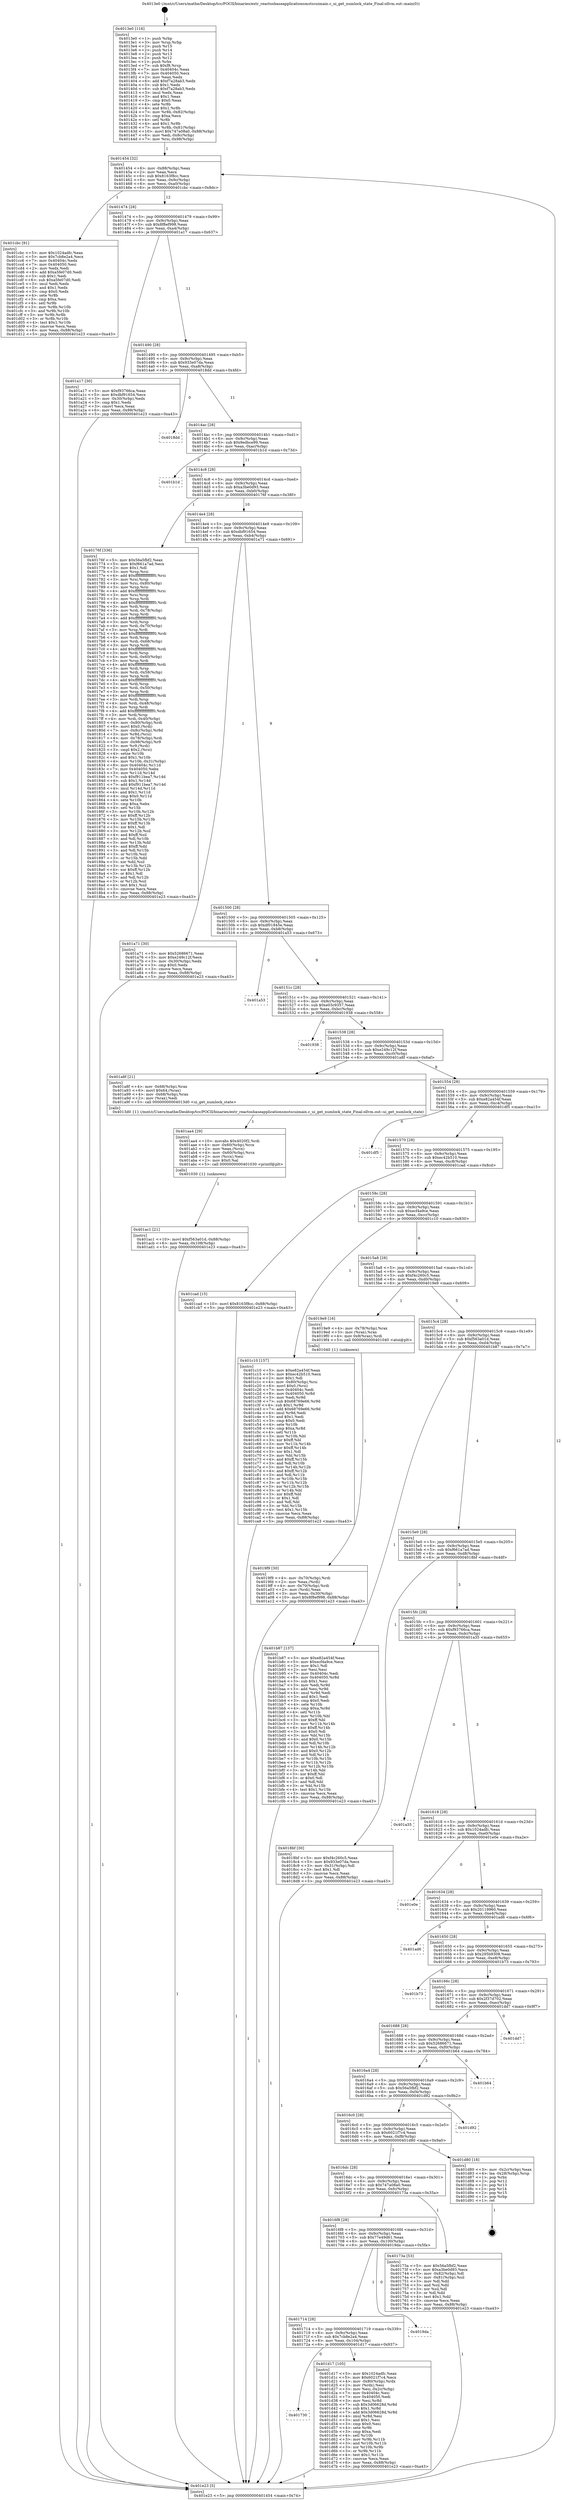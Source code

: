 digraph "0x4013e0" {
  label = "0x4013e0 (/mnt/c/Users/mathe/Desktop/tcc/POCII/binaries/extr_reactosbaseapplicationsmstscuimain.c_ui_get_numlock_state_Final-ollvm.out::main(0))"
  labelloc = "t"
  node[shape=record]

  Entry [label="",width=0.3,height=0.3,shape=circle,fillcolor=black,style=filled]
  "0x401454" [label="{
     0x401454 [32]\l
     | [instrs]\l
     &nbsp;&nbsp;0x401454 \<+6\>: mov -0x88(%rbp),%eax\l
     &nbsp;&nbsp;0x40145a \<+2\>: mov %eax,%ecx\l
     &nbsp;&nbsp;0x40145c \<+6\>: sub $0x8163f8cc,%ecx\l
     &nbsp;&nbsp;0x401462 \<+6\>: mov %eax,-0x9c(%rbp)\l
     &nbsp;&nbsp;0x401468 \<+6\>: mov %ecx,-0xa0(%rbp)\l
     &nbsp;&nbsp;0x40146e \<+6\>: je 0000000000401cbc \<main+0x8dc\>\l
  }"]
  "0x401cbc" [label="{
     0x401cbc [91]\l
     | [instrs]\l
     &nbsp;&nbsp;0x401cbc \<+5\>: mov $0x1024adfc,%eax\l
     &nbsp;&nbsp;0x401cc1 \<+5\>: mov $0x7cb8e2a4,%ecx\l
     &nbsp;&nbsp;0x401cc6 \<+7\>: mov 0x40404c,%edx\l
     &nbsp;&nbsp;0x401ccd \<+7\>: mov 0x404050,%esi\l
     &nbsp;&nbsp;0x401cd4 \<+2\>: mov %edx,%edi\l
     &nbsp;&nbsp;0x401cd6 \<+6\>: add $0xa5fe07d0,%edi\l
     &nbsp;&nbsp;0x401cdc \<+3\>: sub $0x1,%edi\l
     &nbsp;&nbsp;0x401cdf \<+6\>: sub $0xa5fe07d0,%edi\l
     &nbsp;&nbsp;0x401ce5 \<+3\>: imul %edi,%edx\l
     &nbsp;&nbsp;0x401ce8 \<+3\>: and $0x1,%edx\l
     &nbsp;&nbsp;0x401ceb \<+3\>: cmp $0x0,%edx\l
     &nbsp;&nbsp;0x401cee \<+4\>: sete %r8b\l
     &nbsp;&nbsp;0x401cf2 \<+3\>: cmp $0xa,%esi\l
     &nbsp;&nbsp;0x401cf5 \<+4\>: setl %r9b\l
     &nbsp;&nbsp;0x401cf9 \<+3\>: mov %r8b,%r10b\l
     &nbsp;&nbsp;0x401cfc \<+3\>: and %r9b,%r10b\l
     &nbsp;&nbsp;0x401cff \<+3\>: xor %r9b,%r8b\l
     &nbsp;&nbsp;0x401d02 \<+3\>: or %r8b,%r10b\l
     &nbsp;&nbsp;0x401d05 \<+4\>: test $0x1,%r10b\l
     &nbsp;&nbsp;0x401d09 \<+3\>: cmovne %ecx,%eax\l
     &nbsp;&nbsp;0x401d0c \<+6\>: mov %eax,-0x88(%rbp)\l
     &nbsp;&nbsp;0x401d12 \<+5\>: jmp 0000000000401e23 \<main+0xa43\>\l
  }"]
  "0x401474" [label="{
     0x401474 [28]\l
     | [instrs]\l
     &nbsp;&nbsp;0x401474 \<+5\>: jmp 0000000000401479 \<main+0x99\>\l
     &nbsp;&nbsp;0x401479 \<+6\>: mov -0x9c(%rbp),%eax\l
     &nbsp;&nbsp;0x40147f \<+5\>: sub $0x8f8ef998,%eax\l
     &nbsp;&nbsp;0x401484 \<+6\>: mov %eax,-0xa4(%rbp)\l
     &nbsp;&nbsp;0x40148a \<+6\>: je 0000000000401a17 \<main+0x637\>\l
  }"]
  Exit [label="",width=0.3,height=0.3,shape=circle,fillcolor=black,style=filled,peripheries=2]
  "0x401a17" [label="{
     0x401a17 [30]\l
     | [instrs]\l
     &nbsp;&nbsp;0x401a17 \<+5\>: mov $0xf93766ca,%eax\l
     &nbsp;&nbsp;0x401a1c \<+5\>: mov $0xdbf91654,%ecx\l
     &nbsp;&nbsp;0x401a21 \<+3\>: mov -0x30(%rbp),%edx\l
     &nbsp;&nbsp;0x401a24 \<+3\>: cmp $0x1,%edx\l
     &nbsp;&nbsp;0x401a27 \<+3\>: cmovl %ecx,%eax\l
     &nbsp;&nbsp;0x401a2a \<+6\>: mov %eax,-0x88(%rbp)\l
     &nbsp;&nbsp;0x401a30 \<+5\>: jmp 0000000000401e23 \<main+0xa43\>\l
  }"]
  "0x401490" [label="{
     0x401490 [28]\l
     | [instrs]\l
     &nbsp;&nbsp;0x401490 \<+5\>: jmp 0000000000401495 \<main+0xb5\>\l
     &nbsp;&nbsp;0x401495 \<+6\>: mov -0x9c(%rbp),%eax\l
     &nbsp;&nbsp;0x40149b \<+5\>: sub $0x933e07da,%eax\l
     &nbsp;&nbsp;0x4014a0 \<+6\>: mov %eax,-0xa8(%rbp)\l
     &nbsp;&nbsp;0x4014a6 \<+6\>: je 00000000004018dd \<main+0x4fd\>\l
  }"]
  "0x401730" [label="{
     0x401730\l
  }", style=dashed]
  "0x4018dd" [label="{
     0x4018dd\l
  }", style=dashed]
  "0x4014ac" [label="{
     0x4014ac [28]\l
     | [instrs]\l
     &nbsp;&nbsp;0x4014ac \<+5\>: jmp 00000000004014b1 \<main+0xd1\>\l
     &nbsp;&nbsp;0x4014b1 \<+6\>: mov -0x9c(%rbp),%eax\l
     &nbsp;&nbsp;0x4014b7 \<+5\>: sub $0x9edbce99,%eax\l
     &nbsp;&nbsp;0x4014bc \<+6\>: mov %eax,-0xac(%rbp)\l
     &nbsp;&nbsp;0x4014c2 \<+6\>: je 0000000000401b1d \<main+0x73d\>\l
  }"]
  "0x401d17" [label="{
     0x401d17 [105]\l
     | [instrs]\l
     &nbsp;&nbsp;0x401d17 \<+5\>: mov $0x1024adfc,%eax\l
     &nbsp;&nbsp;0x401d1c \<+5\>: mov $0x6021f7c4,%ecx\l
     &nbsp;&nbsp;0x401d21 \<+4\>: mov -0x80(%rbp),%rdx\l
     &nbsp;&nbsp;0x401d25 \<+2\>: mov (%rdx),%esi\l
     &nbsp;&nbsp;0x401d27 \<+3\>: mov %esi,-0x2c(%rbp)\l
     &nbsp;&nbsp;0x401d2a \<+7\>: mov 0x40404c,%esi\l
     &nbsp;&nbsp;0x401d31 \<+7\>: mov 0x404050,%edi\l
     &nbsp;&nbsp;0x401d38 \<+3\>: mov %esi,%r8d\l
     &nbsp;&nbsp;0x401d3b \<+7\>: sub $0x3d06628d,%r8d\l
     &nbsp;&nbsp;0x401d42 \<+4\>: sub $0x1,%r8d\l
     &nbsp;&nbsp;0x401d46 \<+7\>: add $0x3d06628d,%r8d\l
     &nbsp;&nbsp;0x401d4d \<+4\>: imul %r8d,%esi\l
     &nbsp;&nbsp;0x401d51 \<+3\>: and $0x1,%esi\l
     &nbsp;&nbsp;0x401d54 \<+3\>: cmp $0x0,%esi\l
     &nbsp;&nbsp;0x401d57 \<+4\>: sete %r9b\l
     &nbsp;&nbsp;0x401d5b \<+3\>: cmp $0xa,%edi\l
     &nbsp;&nbsp;0x401d5e \<+4\>: setl %r10b\l
     &nbsp;&nbsp;0x401d62 \<+3\>: mov %r9b,%r11b\l
     &nbsp;&nbsp;0x401d65 \<+3\>: and %r10b,%r11b\l
     &nbsp;&nbsp;0x401d68 \<+3\>: xor %r10b,%r9b\l
     &nbsp;&nbsp;0x401d6b \<+3\>: or %r9b,%r11b\l
     &nbsp;&nbsp;0x401d6e \<+4\>: test $0x1,%r11b\l
     &nbsp;&nbsp;0x401d72 \<+3\>: cmovne %ecx,%eax\l
     &nbsp;&nbsp;0x401d75 \<+6\>: mov %eax,-0x88(%rbp)\l
     &nbsp;&nbsp;0x401d7b \<+5\>: jmp 0000000000401e23 \<main+0xa43\>\l
  }"]
  "0x401b1d" [label="{
     0x401b1d\l
  }", style=dashed]
  "0x4014c8" [label="{
     0x4014c8 [28]\l
     | [instrs]\l
     &nbsp;&nbsp;0x4014c8 \<+5\>: jmp 00000000004014cd \<main+0xed\>\l
     &nbsp;&nbsp;0x4014cd \<+6\>: mov -0x9c(%rbp),%eax\l
     &nbsp;&nbsp;0x4014d3 \<+5\>: sub $0xa3be0d93,%eax\l
     &nbsp;&nbsp;0x4014d8 \<+6\>: mov %eax,-0xb0(%rbp)\l
     &nbsp;&nbsp;0x4014de \<+6\>: je 000000000040176f \<main+0x38f\>\l
  }"]
  "0x401714" [label="{
     0x401714 [28]\l
     | [instrs]\l
     &nbsp;&nbsp;0x401714 \<+5\>: jmp 0000000000401719 \<main+0x339\>\l
     &nbsp;&nbsp;0x401719 \<+6\>: mov -0x9c(%rbp),%eax\l
     &nbsp;&nbsp;0x40171f \<+5\>: sub $0x7cb8e2a4,%eax\l
     &nbsp;&nbsp;0x401724 \<+6\>: mov %eax,-0x104(%rbp)\l
     &nbsp;&nbsp;0x40172a \<+6\>: je 0000000000401d17 \<main+0x937\>\l
  }"]
  "0x40176f" [label="{
     0x40176f [336]\l
     | [instrs]\l
     &nbsp;&nbsp;0x40176f \<+5\>: mov $0x56a5fbf2,%eax\l
     &nbsp;&nbsp;0x401774 \<+5\>: mov $0xf661a7ad,%ecx\l
     &nbsp;&nbsp;0x401779 \<+2\>: mov $0x1,%dl\l
     &nbsp;&nbsp;0x40177b \<+3\>: mov %rsp,%rsi\l
     &nbsp;&nbsp;0x40177e \<+4\>: add $0xfffffffffffffff0,%rsi\l
     &nbsp;&nbsp;0x401782 \<+3\>: mov %rsi,%rsp\l
     &nbsp;&nbsp;0x401785 \<+4\>: mov %rsi,-0x80(%rbp)\l
     &nbsp;&nbsp;0x401789 \<+3\>: mov %rsp,%rsi\l
     &nbsp;&nbsp;0x40178c \<+4\>: add $0xfffffffffffffff0,%rsi\l
     &nbsp;&nbsp;0x401790 \<+3\>: mov %rsi,%rsp\l
     &nbsp;&nbsp;0x401793 \<+3\>: mov %rsp,%rdi\l
     &nbsp;&nbsp;0x401796 \<+4\>: add $0xfffffffffffffff0,%rdi\l
     &nbsp;&nbsp;0x40179a \<+3\>: mov %rdi,%rsp\l
     &nbsp;&nbsp;0x40179d \<+4\>: mov %rdi,-0x78(%rbp)\l
     &nbsp;&nbsp;0x4017a1 \<+3\>: mov %rsp,%rdi\l
     &nbsp;&nbsp;0x4017a4 \<+4\>: add $0xfffffffffffffff0,%rdi\l
     &nbsp;&nbsp;0x4017a8 \<+3\>: mov %rdi,%rsp\l
     &nbsp;&nbsp;0x4017ab \<+4\>: mov %rdi,-0x70(%rbp)\l
     &nbsp;&nbsp;0x4017af \<+3\>: mov %rsp,%rdi\l
     &nbsp;&nbsp;0x4017b2 \<+4\>: add $0xfffffffffffffff0,%rdi\l
     &nbsp;&nbsp;0x4017b6 \<+3\>: mov %rdi,%rsp\l
     &nbsp;&nbsp;0x4017b9 \<+4\>: mov %rdi,-0x68(%rbp)\l
     &nbsp;&nbsp;0x4017bd \<+3\>: mov %rsp,%rdi\l
     &nbsp;&nbsp;0x4017c0 \<+4\>: add $0xfffffffffffffff0,%rdi\l
     &nbsp;&nbsp;0x4017c4 \<+3\>: mov %rdi,%rsp\l
     &nbsp;&nbsp;0x4017c7 \<+4\>: mov %rdi,-0x60(%rbp)\l
     &nbsp;&nbsp;0x4017cb \<+3\>: mov %rsp,%rdi\l
     &nbsp;&nbsp;0x4017ce \<+4\>: add $0xfffffffffffffff0,%rdi\l
     &nbsp;&nbsp;0x4017d2 \<+3\>: mov %rdi,%rsp\l
     &nbsp;&nbsp;0x4017d5 \<+4\>: mov %rdi,-0x58(%rbp)\l
     &nbsp;&nbsp;0x4017d9 \<+3\>: mov %rsp,%rdi\l
     &nbsp;&nbsp;0x4017dc \<+4\>: add $0xfffffffffffffff0,%rdi\l
     &nbsp;&nbsp;0x4017e0 \<+3\>: mov %rdi,%rsp\l
     &nbsp;&nbsp;0x4017e3 \<+4\>: mov %rdi,-0x50(%rbp)\l
     &nbsp;&nbsp;0x4017e7 \<+3\>: mov %rsp,%rdi\l
     &nbsp;&nbsp;0x4017ea \<+4\>: add $0xfffffffffffffff0,%rdi\l
     &nbsp;&nbsp;0x4017ee \<+3\>: mov %rdi,%rsp\l
     &nbsp;&nbsp;0x4017f1 \<+4\>: mov %rdi,-0x48(%rbp)\l
     &nbsp;&nbsp;0x4017f5 \<+3\>: mov %rsp,%rdi\l
     &nbsp;&nbsp;0x4017f8 \<+4\>: add $0xfffffffffffffff0,%rdi\l
     &nbsp;&nbsp;0x4017fc \<+3\>: mov %rdi,%rsp\l
     &nbsp;&nbsp;0x4017ff \<+4\>: mov %rdi,-0x40(%rbp)\l
     &nbsp;&nbsp;0x401803 \<+4\>: mov -0x80(%rbp),%rdi\l
     &nbsp;&nbsp;0x401807 \<+6\>: movl $0x0,(%rdi)\l
     &nbsp;&nbsp;0x40180d \<+7\>: mov -0x8c(%rbp),%r8d\l
     &nbsp;&nbsp;0x401814 \<+3\>: mov %r8d,(%rsi)\l
     &nbsp;&nbsp;0x401817 \<+4\>: mov -0x78(%rbp),%rdi\l
     &nbsp;&nbsp;0x40181b \<+7\>: mov -0x98(%rbp),%r9\l
     &nbsp;&nbsp;0x401822 \<+3\>: mov %r9,(%rdi)\l
     &nbsp;&nbsp;0x401825 \<+3\>: cmpl $0x2,(%rsi)\l
     &nbsp;&nbsp;0x401828 \<+4\>: setne %r10b\l
     &nbsp;&nbsp;0x40182c \<+4\>: and $0x1,%r10b\l
     &nbsp;&nbsp;0x401830 \<+4\>: mov %r10b,-0x31(%rbp)\l
     &nbsp;&nbsp;0x401834 \<+8\>: mov 0x40404c,%r11d\l
     &nbsp;&nbsp;0x40183c \<+7\>: mov 0x404050,%ebx\l
     &nbsp;&nbsp;0x401843 \<+3\>: mov %r11d,%r14d\l
     &nbsp;&nbsp;0x401846 \<+7\>: sub $0xf911bea7,%r14d\l
     &nbsp;&nbsp;0x40184d \<+4\>: sub $0x1,%r14d\l
     &nbsp;&nbsp;0x401851 \<+7\>: add $0xf911bea7,%r14d\l
     &nbsp;&nbsp;0x401858 \<+4\>: imul %r14d,%r11d\l
     &nbsp;&nbsp;0x40185c \<+4\>: and $0x1,%r11d\l
     &nbsp;&nbsp;0x401860 \<+4\>: cmp $0x0,%r11d\l
     &nbsp;&nbsp;0x401864 \<+4\>: sete %r10b\l
     &nbsp;&nbsp;0x401868 \<+3\>: cmp $0xa,%ebx\l
     &nbsp;&nbsp;0x40186b \<+4\>: setl %r15b\l
     &nbsp;&nbsp;0x40186f \<+3\>: mov %r10b,%r12b\l
     &nbsp;&nbsp;0x401872 \<+4\>: xor $0xff,%r12b\l
     &nbsp;&nbsp;0x401876 \<+3\>: mov %r15b,%r13b\l
     &nbsp;&nbsp;0x401879 \<+4\>: xor $0xff,%r13b\l
     &nbsp;&nbsp;0x40187d \<+3\>: xor $0x1,%dl\l
     &nbsp;&nbsp;0x401880 \<+3\>: mov %r12b,%sil\l
     &nbsp;&nbsp;0x401883 \<+4\>: and $0xff,%sil\l
     &nbsp;&nbsp;0x401887 \<+3\>: and %dl,%r10b\l
     &nbsp;&nbsp;0x40188a \<+3\>: mov %r13b,%dil\l
     &nbsp;&nbsp;0x40188d \<+4\>: and $0xff,%dil\l
     &nbsp;&nbsp;0x401891 \<+3\>: and %dl,%r15b\l
     &nbsp;&nbsp;0x401894 \<+3\>: or %r10b,%sil\l
     &nbsp;&nbsp;0x401897 \<+3\>: or %r15b,%dil\l
     &nbsp;&nbsp;0x40189a \<+3\>: xor %dil,%sil\l
     &nbsp;&nbsp;0x40189d \<+3\>: or %r13b,%r12b\l
     &nbsp;&nbsp;0x4018a0 \<+4\>: xor $0xff,%r12b\l
     &nbsp;&nbsp;0x4018a4 \<+3\>: or $0x1,%dl\l
     &nbsp;&nbsp;0x4018a7 \<+3\>: and %dl,%r12b\l
     &nbsp;&nbsp;0x4018aa \<+3\>: or %r12b,%sil\l
     &nbsp;&nbsp;0x4018ad \<+4\>: test $0x1,%sil\l
     &nbsp;&nbsp;0x4018b1 \<+3\>: cmovne %ecx,%eax\l
     &nbsp;&nbsp;0x4018b4 \<+6\>: mov %eax,-0x88(%rbp)\l
     &nbsp;&nbsp;0x4018ba \<+5\>: jmp 0000000000401e23 \<main+0xa43\>\l
  }"]
  "0x4014e4" [label="{
     0x4014e4 [28]\l
     | [instrs]\l
     &nbsp;&nbsp;0x4014e4 \<+5\>: jmp 00000000004014e9 \<main+0x109\>\l
     &nbsp;&nbsp;0x4014e9 \<+6\>: mov -0x9c(%rbp),%eax\l
     &nbsp;&nbsp;0x4014ef \<+5\>: sub $0xdbf91654,%eax\l
     &nbsp;&nbsp;0x4014f4 \<+6\>: mov %eax,-0xb4(%rbp)\l
     &nbsp;&nbsp;0x4014fa \<+6\>: je 0000000000401a71 \<main+0x691\>\l
  }"]
  "0x4019da" [label="{
     0x4019da\l
  }", style=dashed]
  "0x401a71" [label="{
     0x401a71 [30]\l
     | [instrs]\l
     &nbsp;&nbsp;0x401a71 \<+5\>: mov $0x52686671,%eax\l
     &nbsp;&nbsp;0x401a76 \<+5\>: mov $0xe249c12f,%ecx\l
     &nbsp;&nbsp;0x401a7b \<+3\>: mov -0x30(%rbp),%edx\l
     &nbsp;&nbsp;0x401a7e \<+3\>: cmp $0x0,%edx\l
     &nbsp;&nbsp;0x401a81 \<+3\>: cmove %ecx,%eax\l
     &nbsp;&nbsp;0x401a84 \<+6\>: mov %eax,-0x88(%rbp)\l
     &nbsp;&nbsp;0x401a8a \<+5\>: jmp 0000000000401e23 \<main+0xa43\>\l
  }"]
  "0x401500" [label="{
     0x401500 [28]\l
     | [instrs]\l
     &nbsp;&nbsp;0x401500 \<+5\>: jmp 0000000000401505 \<main+0x125\>\l
     &nbsp;&nbsp;0x401505 \<+6\>: mov -0x9c(%rbp),%eax\l
     &nbsp;&nbsp;0x40150b \<+5\>: sub $0xdf01845e,%eax\l
     &nbsp;&nbsp;0x401510 \<+6\>: mov %eax,-0xb8(%rbp)\l
     &nbsp;&nbsp;0x401516 \<+6\>: je 0000000000401a53 \<main+0x673\>\l
  }"]
  "0x401ac1" [label="{
     0x401ac1 [21]\l
     | [instrs]\l
     &nbsp;&nbsp;0x401ac1 \<+10\>: movl $0xf563a01d,-0x88(%rbp)\l
     &nbsp;&nbsp;0x401acb \<+6\>: mov %eax,-0x108(%rbp)\l
     &nbsp;&nbsp;0x401ad1 \<+5\>: jmp 0000000000401e23 \<main+0xa43\>\l
  }"]
  "0x401a53" [label="{
     0x401a53\l
  }", style=dashed]
  "0x40151c" [label="{
     0x40151c [28]\l
     | [instrs]\l
     &nbsp;&nbsp;0x40151c \<+5\>: jmp 0000000000401521 \<main+0x141\>\l
     &nbsp;&nbsp;0x401521 \<+6\>: mov -0x9c(%rbp),%eax\l
     &nbsp;&nbsp;0x401527 \<+5\>: sub $0xe03c9357,%eax\l
     &nbsp;&nbsp;0x40152c \<+6\>: mov %eax,-0xbc(%rbp)\l
     &nbsp;&nbsp;0x401532 \<+6\>: je 0000000000401938 \<main+0x558\>\l
  }"]
  "0x401aa4" [label="{
     0x401aa4 [29]\l
     | [instrs]\l
     &nbsp;&nbsp;0x401aa4 \<+10\>: movabs $0x4020f2,%rdi\l
     &nbsp;&nbsp;0x401aae \<+4\>: mov -0x60(%rbp),%rcx\l
     &nbsp;&nbsp;0x401ab2 \<+2\>: mov %eax,(%rcx)\l
     &nbsp;&nbsp;0x401ab4 \<+4\>: mov -0x60(%rbp),%rcx\l
     &nbsp;&nbsp;0x401ab8 \<+2\>: mov (%rcx),%esi\l
     &nbsp;&nbsp;0x401aba \<+2\>: mov $0x0,%al\l
     &nbsp;&nbsp;0x401abc \<+5\>: call 0000000000401030 \<printf@plt\>\l
     | [calls]\l
     &nbsp;&nbsp;0x401030 \{1\} (unknown)\l
  }"]
  "0x401938" [label="{
     0x401938\l
  }", style=dashed]
  "0x401538" [label="{
     0x401538 [28]\l
     | [instrs]\l
     &nbsp;&nbsp;0x401538 \<+5\>: jmp 000000000040153d \<main+0x15d\>\l
     &nbsp;&nbsp;0x40153d \<+6\>: mov -0x9c(%rbp),%eax\l
     &nbsp;&nbsp;0x401543 \<+5\>: sub $0xe249c12f,%eax\l
     &nbsp;&nbsp;0x401548 \<+6\>: mov %eax,-0xc0(%rbp)\l
     &nbsp;&nbsp;0x40154e \<+6\>: je 0000000000401a8f \<main+0x6af\>\l
  }"]
  "0x4019f9" [label="{
     0x4019f9 [30]\l
     | [instrs]\l
     &nbsp;&nbsp;0x4019f9 \<+4\>: mov -0x70(%rbp),%rdi\l
     &nbsp;&nbsp;0x4019fd \<+2\>: mov %eax,(%rdi)\l
     &nbsp;&nbsp;0x4019ff \<+4\>: mov -0x70(%rbp),%rdi\l
     &nbsp;&nbsp;0x401a03 \<+2\>: mov (%rdi),%eax\l
     &nbsp;&nbsp;0x401a05 \<+3\>: mov %eax,-0x30(%rbp)\l
     &nbsp;&nbsp;0x401a08 \<+10\>: movl $0x8f8ef998,-0x88(%rbp)\l
     &nbsp;&nbsp;0x401a12 \<+5\>: jmp 0000000000401e23 \<main+0xa43\>\l
  }"]
  "0x401a8f" [label="{
     0x401a8f [21]\l
     | [instrs]\l
     &nbsp;&nbsp;0x401a8f \<+4\>: mov -0x68(%rbp),%rax\l
     &nbsp;&nbsp;0x401a93 \<+6\>: movl $0x64,(%rax)\l
     &nbsp;&nbsp;0x401a99 \<+4\>: mov -0x68(%rbp),%rax\l
     &nbsp;&nbsp;0x401a9d \<+2\>: mov (%rax),%edi\l
     &nbsp;&nbsp;0x401a9f \<+5\>: call 00000000004013d0 \<ui_get_numlock_state\>\l
     | [calls]\l
     &nbsp;&nbsp;0x4013d0 \{1\} (/mnt/c/Users/mathe/Desktop/tcc/POCII/binaries/extr_reactosbaseapplicationsmstscuimain.c_ui_get_numlock_state_Final-ollvm.out::ui_get_numlock_state)\l
  }"]
  "0x401554" [label="{
     0x401554 [28]\l
     | [instrs]\l
     &nbsp;&nbsp;0x401554 \<+5\>: jmp 0000000000401559 \<main+0x179\>\l
     &nbsp;&nbsp;0x401559 \<+6\>: mov -0x9c(%rbp),%eax\l
     &nbsp;&nbsp;0x40155f \<+5\>: sub $0xe82a454f,%eax\l
     &nbsp;&nbsp;0x401564 \<+6\>: mov %eax,-0xc4(%rbp)\l
     &nbsp;&nbsp;0x40156a \<+6\>: je 0000000000401df5 \<main+0xa15\>\l
  }"]
  "0x4013e0" [label="{
     0x4013e0 [116]\l
     | [instrs]\l
     &nbsp;&nbsp;0x4013e0 \<+1\>: push %rbp\l
     &nbsp;&nbsp;0x4013e1 \<+3\>: mov %rsp,%rbp\l
     &nbsp;&nbsp;0x4013e4 \<+2\>: push %r15\l
     &nbsp;&nbsp;0x4013e6 \<+2\>: push %r14\l
     &nbsp;&nbsp;0x4013e8 \<+2\>: push %r13\l
     &nbsp;&nbsp;0x4013ea \<+2\>: push %r12\l
     &nbsp;&nbsp;0x4013ec \<+1\>: push %rbx\l
     &nbsp;&nbsp;0x4013ed \<+7\>: sub $0xf8,%rsp\l
     &nbsp;&nbsp;0x4013f4 \<+7\>: mov 0x40404c,%eax\l
     &nbsp;&nbsp;0x4013fb \<+7\>: mov 0x404050,%ecx\l
     &nbsp;&nbsp;0x401402 \<+2\>: mov %eax,%edx\l
     &nbsp;&nbsp;0x401404 \<+6\>: add $0xf7a28ab3,%edx\l
     &nbsp;&nbsp;0x40140a \<+3\>: sub $0x1,%edx\l
     &nbsp;&nbsp;0x40140d \<+6\>: sub $0xf7a28ab3,%edx\l
     &nbsp;&nbsp;0x401413 \<+3\>: imul %edx,%eax\l
     &nbsp;&nbsp;0x401416 \<+3\>: and $0x1,%eax\l
     &nbsp;&nbsp;0x401419 \<+3\>: cmp $0x0,%eax\l
     &nbsp;&nbsp;0x40141c \<+4\>: sete %r8b\l
     &nbsp;&nbsp;0x401420 \<+4\>: and $0x1,%r8b\l
     &nbsp;&nbsp;0x401424 \<+7\>: mov %r8b,-0x82(%rbp)\l
     &nbsp;&nbsp;0x40142b \<+3\>: cmp $0xa,%ecx\l
     &nbsp;&nbsp;0x40142e \<+4\>: setl %r8b\l
     &nbsp;&nbsp;0x401432 \<+4\>: and $0x1,%r8b\l
     &nbsp;&nbsp;0x401436 \<+7\>: mov %r8b,-0x81(%rbp)\l
     &nbsp;&nbsp;0x40143d \<+10\>: movl $0x747a08a0,-0x88(%rbp)\l
     &nbsp;&nbsp;0x401447 \<+6\>: mov %edi,-0x8c(%rbp)\l
     &nbsp;&nbsp;0x40144d \<+7\>: mov %rsi,-0x98(%rbp)\l
  }"]
  "0x401df5" [label="{
     0x401df5\l
  }", style=dashed]
  "0x401570" [label="{
     0x401570 [28]\l
     | [instrs]\l
     &nbsp;&nbsp;0x401570 \<+5\>: jmp 0000000000401575 \<main+0x195\>\l
     &nbsp;&nbsp;0x401575 \<+6\>: mov -0x9c(%rbp),%eax\l
     &nbsp;&nbsp;0x40157b \<+5\>: sub $0xec42b510,%eax\l
     &nbsp;&nbsp;0x401580 \<+6\>: mov %eax,-0xc8(%rbp)\l
     &nbsp;&nbsp;0x401586 \<+6\>: je 0000000000401cad \<main+0x8cd\>\l
  }"]
  "0x401e23" [label="{
     0x401e23 [5]\l
     | [instrs]\l
     &nbsp;&nbsp;0x401e23 \<+5\>: jmp 0000000000401454 \<main+0x74\>\l
  }"]
  "0x401cad" [label="{
     0x401cad [15]\l
     | [instrs]\l
     &nbsp;&nbsp;0x401cad \<+10\>: movl $0x8163f8cc,-0x88(%rbp)\l
     &nbsp;&nbsp;0x401cb7 \<+5\>: jmp 0000000000401e23 \<main+0xa43\>\l
  }"]
  "0x40158c" [label="{
     0x40158c [28]\l
     | [instrs]\l
     &nbsp;&nbsp;0x40158c \<+5\>: jmp 0000000000401591 \<main+0x1b1\>\l
     &nbsp;&nbsp;0x401591 \<+6\>: mov -0x9c(%rbp),%eax\l
     &nbsp;&nbsp;0x401597 \<+5\>: sub $0xecf4a9ce,%eax\l
     &nbsp;&nbsp;0x40159c \<+6\>: mov %eax,-0xcc(%rbp)\l
     &nbsp;&nbsp;0x4015a2 \<+6\>: je 0000000000401c10 \<main+0x830\>\l
  }"]
  "0x4016f8" [label="{
     0x4016f8 [28]\l
     | [instrs]\l
     &nbsp;&nbsp;0x4016f8 \<+5\>: jmp 00000000004016fd \<main+0x31d\>\l
     &nbsp;&nbsp;0x4016fd \<+6\>: mov -0x9c(%rbp),%eax\l
     &nbsp;&nbsp;0x401703 \<+5\>: sub $0x77e49d61,%eax\l
     &nbsp;&nbsp;0x401708 \<+6\>: mov %eax,-0x100(%rbp)\l
     &nbsp;&nbsp;0x40170e \<+6\>: je 00000000004019da \<main+0x5fa\>\l
  }"]
  "0x401c10" [label="{
     0x401c10 [157]\l
     | [instrs]\l
     &nbsp;&nbsp;0x401c10 \<+5\>: mov $0xe82a454f,%eax\l
     &nbsp;&nbsp;0x401c15 \<+5\>: mov $0xec42b510,%ecx\l
     &nbsp;&nbsp;0x401c1a \<+2\>: mov $0x1,%dl\l
     &nbsp;&nbsp;0x401c1c \<+4\>: mov -0x80(%rbp),%rsi\l
     &nbsp;&nbsp;0x401c20 \<+6\>: movl $0x0,(%rsi)\l
     &nbsp;&nbsp;0x401c26 \<+7\>: mov 0x40404c,%edi\l
     &nbsp;&nbsp;0x401c2d \<+8\>: mov 0x404050,%r8d\l
     &nbsp;&nbsp;0x401c35 \<+3\>: mov %edi,%r9d\l
     &nbsp;&nbsp;0x401c38 \<+7\>: sub $0x68769e66,%r9d\l
     &nbsp;&nbsp;0x401c3f \<+4\>: sub $0x1,%r9d\l
     &nbsp;&nbsp;0x401c43 \<+7\>: add $0x68769e66,%r9d\l
     &nbsp;&nbsp;0x401c4a \<+4\>: imul %r9d,%edi\l
     &nbsp;&nbsp;0x401c4e \<+3\>: and $0x1,%edi\l
     &nbsp;&nbsp;0x401c51 \<+3\>: cmp $0x0,%edi\l
     &nbsp;&nbsp;0x401c54 \<+4\>: sete %r10b\l
     &nbsp;&nbsp;0x401c58 \<+4\>: cmp $0xa,%r8d\l
     &nbsp;&nbsp;0x401c5c \<+4\>: setl %r11b\l
     &nbsp;&nbsp;0x401c60 \<+3\>: mov %r10b,%bl\l
     &nbsp;&nbsp;0x401c63 \<+3\>: xor $0xff,%bl\l
     &nbsp;&nbsp;0x401c66 \<+3\>: mov %r11b,%r14b\l
     &nbsp;&nbsp;0x401c69 \<+4\>: xor $0xff,%r14b\l
     &nbsp;&nbsp;0x401c6d \<+3\>: xor $0x1,%dl\l
     &nbsp;&nbsp;0x401c70 \<+3\>: mov %bl,%r15b\l
     &nbsp;&nbsp;0x401c73 \<+4\>: and $0xff,%r15b\l
     &nbsp;&nbsp;0x401c77 \<+3\>: and %dl,%r10b\l
     &nbsp;&nbsp;0x401c7a \<+3\>: mov %r14b,%r12b\l
     &nbsp;&nbsp;0x401c7d \<+4\>: and $0xff,%r12b\l
     &nbsp;&nbsp;0x401c81 \<+3\>: and %dl,%r11b\l
     &nbsp;&nbsp;0x401c84 \<+3\>: or %r10b,%r15b\l
     &nbsp;&nbsp;0x401c87 \<+3\>: or %r11b,%r12b\l
     &nbsp;&nbsp;0x401c8a \<+3\>: xor %r12b,%r15b\l
     &nbsp;&nbsp;0x401c8d \<+3\>: or %r14b,%bl\l
     &nbsp;&nbsp;0x401c90 \<+3\>: xor $0xff,%bl\l
     &nbsp;&nbsp;0x401c93 \<+3\>: or $0x1,%dl\l
     &nbsp;&nbsp;0x401c96 \<+2\>: and %dl,%bl\l
     &nbsp;&nbsp;0x401c98 \<+3\>: or %bl,%r15b\l
     &nbsp;&nbsp;0x401c9b \<+4\>: test $0x1,%r15b\l
     &nbsp;&nbsp;0x401c9f \<+3\>: cmovne %ecx,%eax\l
     &nbsp;&nbsp;0x401ca2 \<+6\>: mov %eax,-0x88(%rbp)\l
     &nbsp;&nbsp;0x401ca8 \<+5\>: jmp 0000000000401e23 \<main+0xa43\>\l
  }"]
  "0x4015a8" [label="{
     0x4015a8 [28]\l
     | [instrs]\l
     &nbsp;&nbsp;0x4015a8 \<+5\>: jmp 00000000004015ad \<main+0x1cd\>\l
     &nbsp;&nbsp;0x4015ad \<+6\>: mov -0x9c(%rbp),%eax\l
     &nbsp;&nbsp;0x4015b3 \<+5\>: sub $0xf4c260c5,%eax\l
     &nbsp;&nbsp;0x4015b8 \<+6\>: mov %eax,-0xd0(%rbp)\l
     &nbsp;&nbsp;0x4015be \<+6\>: je 00000000004019e9 \<main+0x609\>\l
  }"]
  "0x40173a" [label="{
     0x40173a [53]\l
     | [instrs]\l
     &nbsp;&nbsp;0x40173a \<+5\>: mov $0x56a5fbf2,%eax\l
     &nbsp;&nbsp;0x40173f \<+5\>: mov $0xa3be0d93,%ecx\l
     &nbsp;&nbsp;0x401744 \<+6\>: mov -0x82(%rbp),%dl\l
     &nbsp;&nbsp;0x40174a \<+7\>: mov -0x81(%rbp),%sil\l
     &nbsp;&nbsp;0x401751 \<+3\>: mov %dl,%dil\l
     &nbsp;&nbsp;0x401754 \<+3\>: and %sil,%dil\l
     &nbsp;&nbsp;0x401757 \<+3\>: xor %sil,%dl\l
     &nbsp;&nbsp;0x40175a \<+3\>: or %dl,%dil\l
     &nbsp;&nbsp;0x40175d \<+4\>: test $0x1,%dil\l
     &nbsp;&nbsp;0x401761 \<+3\>: cmovne %ecx,%eax\l
     &nbsp;&nbsp;0x401764 \<+6\>: mov %eax,-0x88(%rbp)\l
     &nbsp;&nbsp;0x40176a \<+5\>: jmp 0000000000401e23 \<main+0xa43\>\l
  }"]
  "0x4019e9" [label="{
     0x4019e9 [16]\l
     | [instrs]\l
     &nbsp;&nbsp;0x4019e9 \<+4\>: mov -0x78(%rbp),%rax\l
     &nbsp;&nbsp;0x4019ed \<+3\>: mov (%rax),%rax\l
     &nbsp;&nbsp;0x4019f0 \<+4\>: mov 0x8(%rax),%rdi\l
     &nbsp;&nbsp;0x4019f4 \<+5\>: call 0000000000401040 \<atoi@plt\>\l
     | [calls]\l
     &nbsp;&nbsp;0x401040 \{1\} (unknown)\l
  }"]
  "0x4015c4" [label="{
     0x4015c4 [28]\l
     | [instrs]\l
     &nbsp;&nbsp;0x4015c4 \<+5\>: jmp 00000000004015c9 \<main+0x1e9\>\l
     &nbsp;&nbsp;0x4015c9 \<+6\>: mov -0x9c(%rbp),%eax\l
     &nbsp;&nbsp;0x4015cf \<+5\>: sub $0xf563a01d,%eax\l
     &nbsp;&nbsp;0x4015d4 \<+6\>: mov %eax,-0xd4(%rbp)\l
     &nbsp;&nbsp;0x4015da \<+6\>: je 0000000000401b87 \<main+0x7a7\>\l
  }"]
  "0x4016dc" [label="{
     0x4016dc [28]\l
     | [instrs]\l
     &nbsp;&nbsp;0x4016dc \<+5\>: jmp 00000000004016e1 \<main+0x301\>\l
     &nbsp;&nbsp;0x4016e1 \<+6\>: mov -0x9c(%rbp),%eax\l
     &nbsp;&nbsp;0x4016e7 \<+5\>: sub $0x747a08a0,%eax\l
     &nbsp;&nbsp;0x4016ec \<+6\>: mov %eax,-0xfc(%rbp)\l
     &nbsp;&nbsp;0x4016f2 \<+6\>: je 000000000040173a \<main+0x35a\>\l
  }"]
  "0x401b87" [label="{
     0x401b87 [137]\l
     | [instrs]\l
     &nbsp;&nbsp;0x401b87 \<+5\>: mov $0xe82a454f,%eax\l
     &nbsp;&nbsp;0x401b8c \<+5\>: mov $0xecf4a9ce,%ecx\l
     &nbsp;&nbsp;0x401b91 \<+2\>: mov $0x1,%dl\l
     &nbsp;&nbsp;0x401b93 \<+2\>: xor %esi,%esi\l
     &nbsp;&nbsp;0x401b95 \<+7\>: mov 0x40404c,%edi\l
     &nbsp;&nbsp;0x401b9c \<+8\>: mov 0x404050,%r8d\l
     &nbsp;&nbsp;0x401ba4 \<+3\>: sub $0x1,%esi\l
     &nbsp;&nbsp;0x401ba7 \<+3\>: mov %edi,%r9d\l
     &nbsp;&nbsp;0x401baa \<+3\>: add %esi,%r9d\l
     &nbsp;&nbsp;0x401bad \<+4\>: imul %r9d,%edi\l
     &nbsp;&nbsp;0x401bb1 \<+3\>: and $0x1,%edi\l
     &nbsp;&nbsp;0x401bb4 \<+3\>: cmp $0x0,%edi\l
     &nbsp;&nbsp;0x401bb7 \<+4\>: sete %r10b\l
     &nbsp;&nbsp;0x401bbb \<+4\>: cmp $0xa,%r8d\l
     &nbsp;&nbsp;0x401bbf \<+4\>: setl %r11b\l
     &nbsp;&nbsp;0x401bc3 \<+3\>: mov %r10b,%bl\l
     &nbsp;&nbsp;0x401bc6 \<+3\>: xor $0xff,%bl\l
     &nbsp;&nbsp;0x401bc9 \<+3\>: mov %r11b,%r14b\l
     &nbsp;&nbsp;0x401bcc \<+4\>: xor $0xff,%r14b\l
     &nbsp;&nbsp;0x401bd0 \<+3\>: xor $0x0,%dl\l
     &nbsp;&nbsp;0x401bd3 \<+3\>: mov %bl,%r15b\l
     &nbsp;&nbsp;0x401bd6 \<+4\>: and $0x0,%r15b\l
     &nbsp;&nbsp;0x401bda \<+3\>: and %dl,%r10b\l
     &nbsp;&nbsp;0x401bdd \<+3\>: mov %r14b,%r12b\l
     &nbsp;&nbsp;0x401be0 \<+4\>: and $0x0,%r12b\l
     &nbsp;&nbsp;0x401be4 \<+3\>: and %dl,%r11b\l
     &nbsp;&nbsp;0x401be7 \<+3\>: or %r10b,%r15b\l
     &nbsp;&nbsp;0x401bea \<+3\>: or %r11b,%r12b\l
     &nbsp;&nbsp;0x401bed \<+3\>: xor %r12b,%r15b\l
     &nbsp;&nbsp;0x401bf0 \<+3\>: or %r14b,%bl\l
     &nbsp;&nbsp;0x401bf3 \<+3\>: xor $0xff,%bl\l
     &nbsp;&nbsp;0x401bf6 \<+3\>: or $0x0,%dl\l
     &nbsp;&nbsp;0x401bf9 \<+2\>: and %dl,%bl\l
     &nbsp;&nbsp;0x401bfb \<+3\>: or %bl,%r15b\l
     &nbsp;&nbsp;0x401bfe \<+4\>: test $0x1,%r15b\l
     &nbsp;&nbsp;0x401c02 \<+3\>: cmovne %ecx,%eax\l
     &nbsp;&nbsp;0x401c05 \<+6\>: mov %eax,-0x88(%rbp)\l
     &nbsp;&nbsp;0x401c0b \<+5\>: jmp 0000000000401e23 \<main+0xa43\>\l
  }"]
  "0x4015e0" [label="{
     0x4015e0 [28]\l
     | [instrs]\l
     &nbsp;&nbsp;0x4015e0 \<+5\>: jmp 00000000004015e5 \<main+0x205\>\l
     &nbsp;&nbsp;0x4015e5 \<+6\>: mov -0x9c(%rbp),%eax\l
     &nbsp;&nbsp;0x4015eb \<+5\>: sub $0xf661a7ad,%eax\l
     &nbsp;&nbsp;0x4015f0 \<+6\>: mov %eax,-0xd8(%rbp)\l
     &nbsp;&nbsp;0x4015f6 \<+6\>: je 00000000004018bf \<main+0x4df\>\l
  }"]
  "0x401d80" [label="{
     0x401d80 [18]\l
     | [instrs]\l
     &nbsp;&nbsp;0x401d80 \<+3\>: mov -0x2c(%rbp),%eax\l
     &nbsp;&nbsp;0x401d83 \<+4\>: lea -0x28(%rbp),%rsp\l
     &nbsp;&nbsp;0x401d87 \<+1\>: pop %rbx\l
     &nbsp;&nbsp;0x401d88 \<+2\>: pop %r12\l
     &nbsp;&nbsp;0x401d8a \<+2\>: pop %r13\l
     &nbsp;&nbsp;0x401d8c \<+2\>: pop %r14\l
     &nbsp;&nbsp;0x401d8e \<+2\>: pop %r15\l
     &nbsp;&nbsp;0x401d90 \<+1\>: pop %rbp\l
     &nbsp;&nbsp;0x401d91 \<+1\>: ret\l
  }"]
  "0x4018bf" [label="{
     0x4018bf [30]\l
     | [instrs]\l
     &nbsp;&nbsp;0x4018bf \<+5\>: mov $0xf4c260c5,%eax\l
     &nbsp;&nbsp;0x4018c4 \<+5\>: mov $0x933e07da,%ecx\l
     &nbsp;&nbsp;0x4018c9 \<+3\>: mov -0x31(%rbp),%dl\l
     &nbsp;&nbsp;0x4018cc \<+3\>: test $0x1,%dl\l
     &nbsp;&nbsp;0x4018cf \<+3\>: cmovne %ecx,%eax\l
     &nbsp;&nbsp;0x4018d2 \<+6\>: mov %eax,-0x88(%rbp)\l
     &nbsp;&nbsp;0x4018d8 \<+5\>: jmp 0000000000401e23 \<main+0xa43\>\l
  }"]
  "0x4015fc" [label="{
     0x4015fc [28]\l
     | [instrs]\l
     &nbsp;&nbsp;0x4015fc \<+5\>: jmp 0000000000401601 \<main+0x221\>\l
     &nbsp;&nbsp;0x401601 \<+6\>: mov -0x9c(%rbp),%eax\l
     &nbsp;&nbsp;0x401607 \<+5\>: sub $0xf93766ca,%eax\l
     &nbsp;&nbsp;0x40160c \<+6\>: mov %eax,-0xdc(%rbp)\l
     &nbsp;&nbsp;0x401612 \<+6\>: je 0000000000401a35 \<main+0x655\>\l
  }"]
  "0x4016c0" [label="{
     0x4016c0 [28]\l
     | [instrs]\l
     &nbsp;&nbsp;0x4016c0 \<+5\>: jmp 00000000004016c5 \<main+0x2e5\>\l
     &nbsp;&nbsp;0x4016c5 \<+6\>: mov -0x9c(%rbp),%eax\l
     &nbsp;&nbsp;0x4016cb \<+5\>: sub $0x6021f7c4,%eax\l
     &nbsp;&nbsp;0x4016d0 \<+6\>: mov %eax,-0xf8(%rbp)\l
     &nbsp;&nbsp;0x4016d6 \<+6\>: je 0000000000401d80 \<main+0x9a0\>\l
  }"]
  "0x401a35" [label="{
     0x401a35\l
  }", style=dashed]
  "0x401618" [label="{
     0x401618 [28]\l
     | [instrs]\l
     &nbsp;&nbsp;0x401618 \<+5\>: jmp 000000000040161d \<main+0x23d\>\l
     &nbsp;&nbsp;0x40161d \<+6\>: mov -0x9c(%rbp),%eax\l
     &nbsp;&nbsp;0x401623 \<+5\>: sub $0x1024adfc,%eax\l
     &nbsp;&nbsp;0x401628 \<+6\>: mov %eax,-0xe0(%rbp)\l
     &nbsp;&nbsp;0x40162e \<+6\>: je 0000000000401e0e \<main+0xa2e\>\l
  }"]
  "0x401d92" [label="{
     0x401d92\l
  }", style=dashed]
  "0x401e0e" [label="{
     0x401e0e\l
  }", style=dashed]
  "0x401634" [label="{
     0x401634 [28]\l
     | [instrs]\l
     &nbsp;&nbsp;0x401634 \<+5\>: jmp 0000000000401639 \<main+0x259\>\l
     &nbsp;&nbsp;0x401639 \<+6\>: mov -0x9c(%rbp),%eax\l
     &nbsp;&nbsp;0x40163f \<+5\>: sub $0x20119960,%eax\l
     &nbsp;&nbsp;0x401644 \<+6\>: mov %eax,-0xe4(%rbp)\l
     &nbsp;&nbsp;0x40164a \<+6\>: je 0000000000401ad6 \<main+0x6f6\>\l
  }"]
  "0x4016a4" [label="{
     0x4016a4 [28]\l
     | [instrs]\l
     &nbsp;&nbsp;0x4016a4 \<+5\>: jmp 00000000004016a9 \<main+0x2c9\>\l
     &nbsp;&nbsp;0x4016a9 \<+6\>: mov -0x9c(%rbp),%eax\l
     &nbsp;&nbsp;0x4016af \<+5\>: sub $0x56a5fbf2,%eax\l
     &nbsp;&nbsp;0x4016b4 \<+6\>: mov %eax,-0xf4(%rbp)\l
     &nbsp;&nbsp;0x4016ba \<+6\>: je 0000000000401d92 \<main+0x9b2\>\l
  }"]
  "0x401ad6" [label="{
     0x401ad6\l
  }", style=dashed]
  "0x401650" [label="{
     0x401650 [28]\l
     | [instrs]\l
     &nbsp;&nbsp;0x401650 \<+5\>: jmp 0000000000401655 \<main+0x275\>\l
     &nbsp;&nbsp;0x401655 \<+6\>: mov -0x9c(%rbp),%eax\l
     &nbsp;&nbsp;0x40165b \<+5\>: sub $0x295b9308,%eax\l
     &nbsp;&nbsp;0x401660 \<+6\>: mov %eax,-0xe8(%rbp)\l
     &nbsp;&nbsp;0x401666 \<+6\>: je 0000000000401b73 \<main+0x793\>\l
  }"]
  "0x401b64" [label="{
     0x401b64\l
  }", style=dashed]
  "0x401b73" [label="{
     0x401b73\l
  }", style=dashed]
  "0x40166c" [label="{
     0x40166c [28]\l
     | [instrs]\l
     &nbsp;&nbsp;0x40166c \<+5\>: jmp 0000000000401671 \<main+0x291\>\l
     &nbsp;&nbsp;0x401671 \<+6\>: mov -0x9c(%rbp),%eax\l
     &nbsp;&nbsp;0x401677 \<+5\>: sub $0x2f37d702,%eax\l
     &nbsp;&nbsp;0x40167c \<+6\>: mov %eax,-0xec(%rbp)\l
     &nbsp;&nbsp;0x401682 \<+6\>: je 0000000000401dd7 \<main+0x9f7\>\l
  }"]
  "0x401688" [label="{
     0x401688 [28]\l
     | [instrs]\l
     &nbsp;&nbsp;0x401688 \<+5\>: jmp 000000000040168d \<main+0x2ad\>\l
     &nbsp;&nbsp;0x40168d \<+6\>: mov -0x9c(%rbp),%eax\l
     &nbsp;&nbsp;0x401693 \<+5\>: sub $0x52686671,%eax\l
     &nbsp;&nbsp;0x401698 \<+6\>: mov %eax,-0xf0(%rbp)\l
     &nbsp;&nbsp;0x40169e \<+6\>: je 0000000000401b64 \<main+0x784\>\l
  }"]
  "0x401dd7" [label="{
     0x401dd7\l
  }", style=dashed]
  Entry -> "0x4013e0" [label=" 1"]
  "0x401454" -> "0x401cbc" [label=" 1"]
  "0x401454" -> "0x401474" [label=" 12"]
  "0x401d80" -> Exit [label=" 1"]
  "0x401474" -> "0x401a17" [label=" 1"]
  "0x401474" -> "0x401490" [label=" 11"]
  "0x401d17" -> "0x401e23" [label=" 1"]
  "0x401490" -> "0x4018dd" [label=" 0"]
  "0x401490" -> "0x4014ac" [label=" 11"]
  "0x401714" -> "0x401730" [label=" 0"]
  "0x4014ac" -> "0x401b1d" [label=" 0"]
  "0x4014ac" -> "0x4014c8" [label=" 11"]
  "0x401714" -> "0x401d17" [label=" 1"]
  "0x4014c8" -> "0x40176f" [label=" 1"]
  "0x4014c8" -> "0x4014e4" [label=" 10"]
  "0x4016f8" -> "0x401714" [label=" 1"]
  "0x4014e4" -> "0x401a71" [label=" 1"]
  "0x4014e4" -> "0x401500" [label=" 9"]
  "0x4016f8" -> "0x4019da" [label=" 0"]
  "0x401500" -> "0x401a53" [label=" 0"]
  "0x401500" -> "0x40151c" [label=" 9"]
  "0x401cbc" -> "0x401e23" [label=" 1"]
  "0x40151c" -> "0x401938" [label=" 0"]
  "0x40151c" -> "0x401538" [label=" 9"]
  "0x401cad" -> "0x401e23" [label=" 1"]
  "0x401538" -> "0x401a8f" [label=" 1"]
  "0x401538" -> "0x401554" [label=" 8"]
  "0x401c10" -> "0x401e23" [label=" 1"]
  "0x401554" -> "0x401df5" [label=" 0"]
  "0x401554" -> "0x401570" [label=" 8"]
  "0x401ac1" -> "0x401e23" [label=" 1"]
  "0x401570" -> "0x401cad" [label=" 1"]
  "0x401570" -> "0x40158c" [label=" 7"]
  "0x401aa4" -> "0x401ac1" [label=" 1"]
  "0x40158c" -> "0x401c10" [label=" 1"]
  "0x40158c" -> "0x4015a8" [label=" 6"]
  "0x401a8f" -> "0x401aa4" [label=" 1"]
  "0x4015a8" -> "0x4019e9" [label=" 1"]
  "0x4015a8" -> "0x4015c4" [label=" 5"]
  "0x401a71" -> "0x401e23" [label=" 1"]
  "0x4015c4" -> "0x401b87" [label=" 1"]
  "0x4015c4" -> "0x4015e0" [label=" 4"]
  "0x4019f9" -> "0x401e23" [label=" 1"]
  "0x4015e0" -> "0x4018bf" [label=" 1"]
  "0x4015e0" -> "0x4015fc" [label=" 3"]
  "0x4019e9" -> "0x4019f9" [label=" 1"]
  "0x4015fc" -> "0x401a35" [label=" 0"]
  "0x4015fc" -> "0x401618" [label=" 3"]
  "0x40176f" -> "0x401e23" [label=" 1"]
  "0x401618" -> "0x401e0e" [label=" 0"]
  "0x401618" -> "0x401634" [label=" 3"]
  "0x401b87" -> "0x401e23" [label=" 1"]
  "0x401634" -> "0x401ad6" [label=" 0"]
  "0x401634" -> "0x401650" [label=" 3"]
  "0x4013e0" -> "0x401454" [label=" 1"]
  "0x401650" -> "0x401b73" [label=" 0"]
  "0x401650" -> "0x40166c" [label=" 3"]
  "0x40173a" -> "0x401e23" [label=" 1"]
  "0x40166c" -> "0x401dd7" [label=" 0"]
  "0x40166c" -> "0x401688" [label=" 3"]
  "0x4016dc" -> "0x4016f8" [label=" 1"]
  "0x401688" -> "0x401b64" [label=" 0"]
  "0x401688" -> "0x4016a4" [label=" 3"]
  "0x401e23" -> "0x401454" [label=" 12"]
  "0x4016a4" -> "0x401d92" [label=" 0"]
  "0x4016a4" -> "0x4016c0" [label=" 3"]
  "0x4018bf" -> "0x401e23" [label=" 1"]
  "0x4016c0" -> "0x401d80" [label=" 1"]
  "0x4016c0" -> "0x4016dc" [label=" 2"]
  "0x401a17" -> "0x401e23" [label=" 1"]
  "0x4016dc" -> "0x40173a" [label=" 1"]
}
